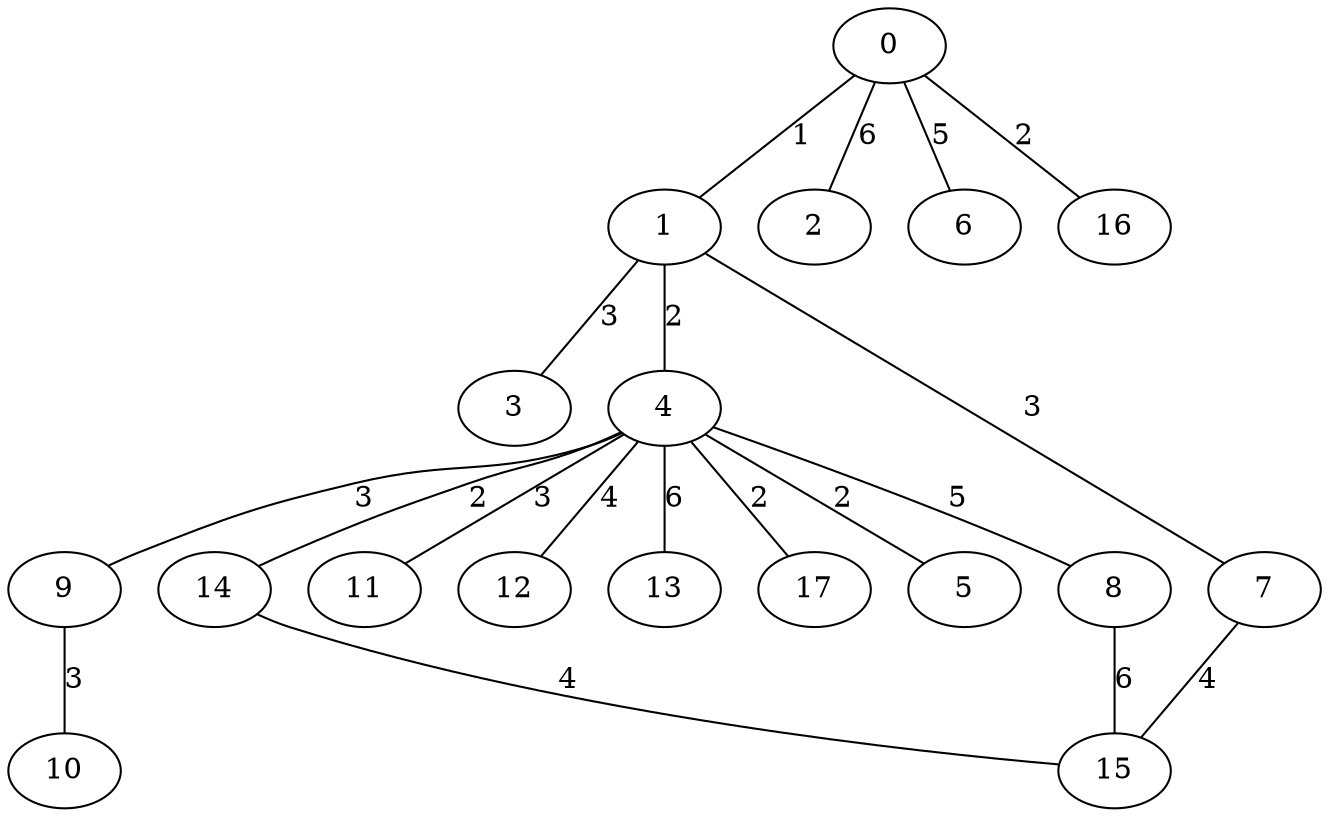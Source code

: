 graph g {
  0 [ habit = 7, size = 134, x = 7, y = 8 ]
  1 [ habit = 1, size = 496, x = 6, y = 6 ]
  2 [ habit = 6, size = 197, x = 5, y = 10 ]
  3 [ habit = 1, size = 559, x = 4, y = 7 ]
  4 [ habit = 3, size = 148, x = 6, y = 4 ]
  5 [ habit = 5, size = 77, x = 5, y = 3 ]
  6 [ habit = 8, size = 464, x = 7, y = 10 ]
  7 [ habit = 6, size = 337, x = 9, y = 6 ]
  8 [ habit = 8, size = 337, x = 9, y = 3 ]
  9 [ habit = 2, size = 339, x = 3, y = 5 ]
  10 [ habit = 4, size = 386, x = 1, y = 4 ]
  11 [ habit = 2, size = 234, x = 4, y = 3 ]
  12 [ base = 2, habit = 5, size = 142, x = 5, y = 1 ]
  13 [ habit = 10, size = 215, x = 7, y = 1 ]
  14 [ habit = 10, size = 379, x = 8, y = 4 ]
  15 [ habit = 10, size = 339, x = 10, y = 4 ]
  16 [ base = 1, habit = 6, size = 421, x = 9, y = 9 ]
  17 [ habit = 12, size = 385, x = 6, y = 2 ]

  0 -- 16 [ label = 2, weight = 2 ]
  0 -- 1 [ label = 1, weight = 1 ]
  0 -- 2 [ label = 6, weight = 6 ]
  0 -- 6 [ label = 5, weight = 5 ]
  1 -- 3 [ label = 3, weight = 3 ]
  1 -- 4 [ label = 2, weight = 2 ]
  1 -- 7 [ label = 3, weight = 3 ]
  4 -- 17 [ label = 2, weight = 2 ]
  4 -- 14 [ label = 2, weight = 2 ]
  4 -- 13 [ label = 6, weight = 6 ]
  4 -- 12 [ label = 4, weight = 4 ]
  4 -- 9 [ label = 3, weight = 3 ]
  4 -- 8 [ label = 5, weight = 5 ]
  4 -- 5 [ label = 2, weight = 2 ]
  4 -- 11 [ label = 3, weight = 3 ]
  7 -- 15 [ label = 4, weight = 4 ]
  8 -- 15 [ label = 6, weight = 6 ]
  9 -- 10 [ label = 3, weight = 3 ]
  14 -- 15 [ label = 4, weight = 4 ]
}
